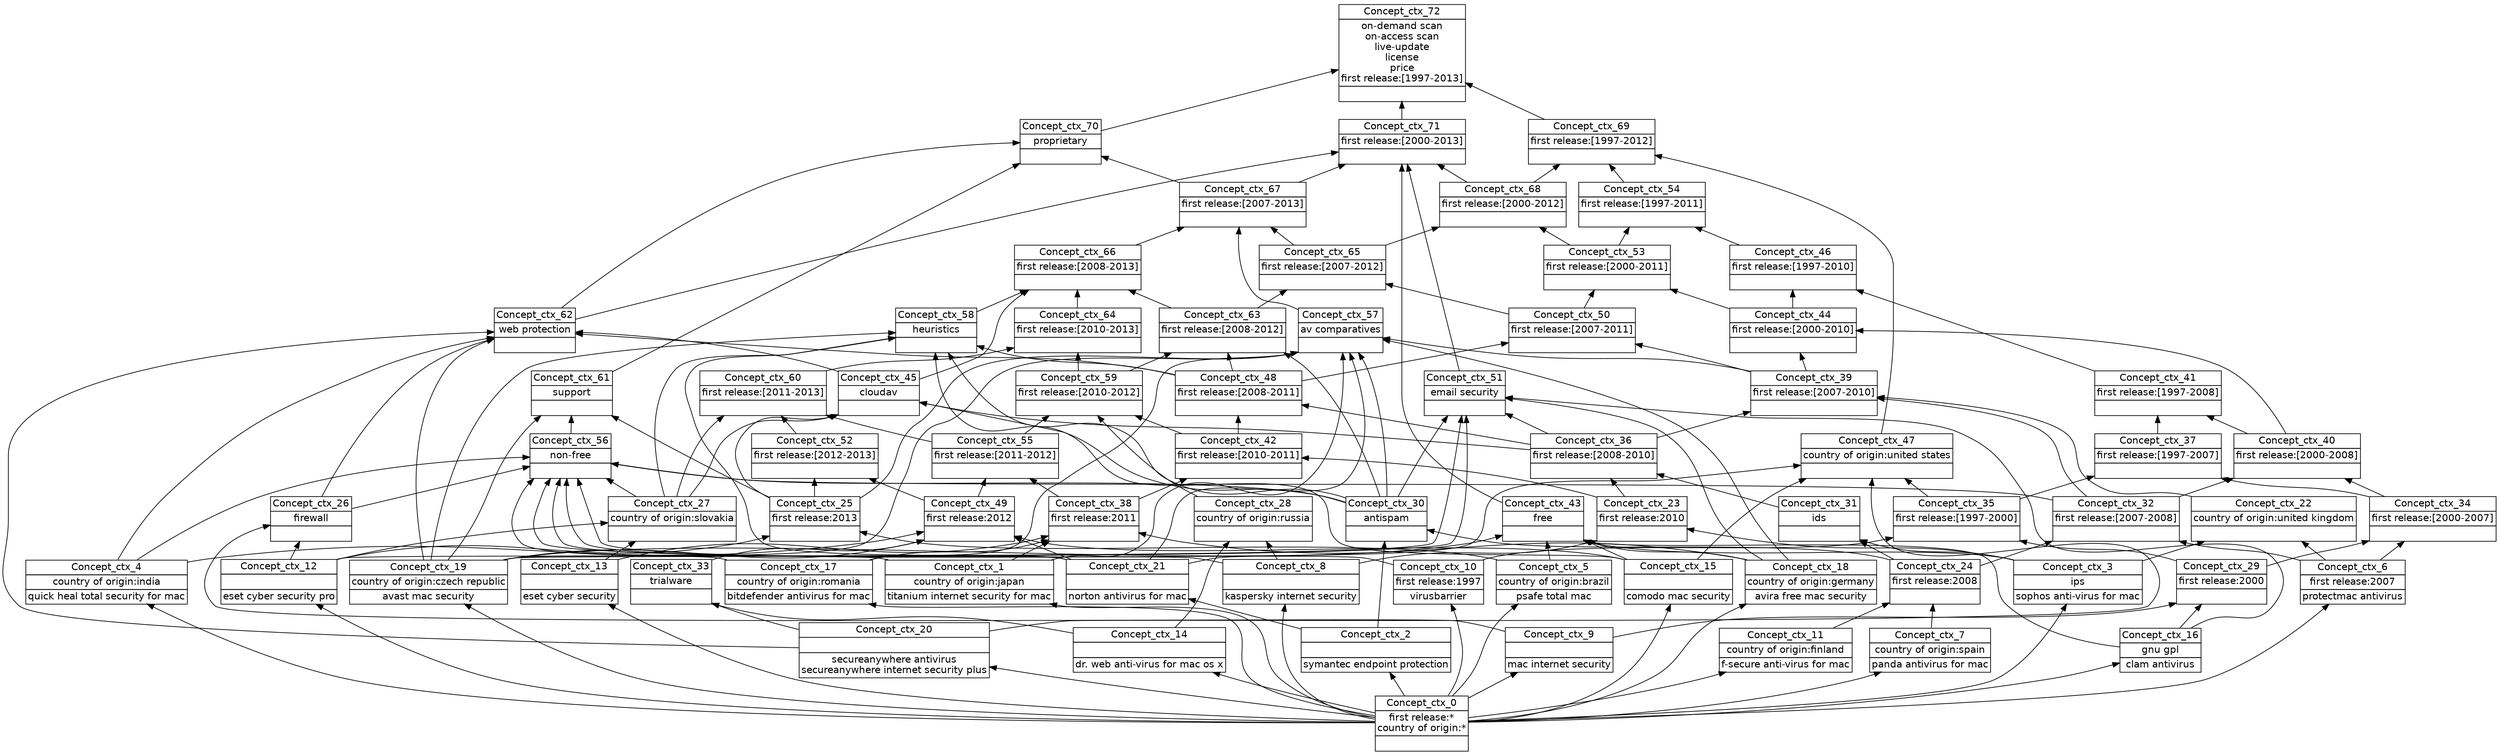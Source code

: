 digraph G { 
	rankdir=BT;
	margin=0;
	node [margin="0.03,0.03",fontname="DejaVu Sans"];
	ranksep=0.3;
	nodesep=0.2;
//graph[label="name:ctx,concept number:73,object number:22,attribute number:70"
182 [shape=none,label=<<table border="0" cellborder="1" cellspacing="0" port="p"><tr><td>Concept_ctx_0</td></tr><tr><td>first release:*<br/>country of origin:*<br/></td></tr><tr><td><br/></td></tr></table>>];
101 [shape=none,label=<<table border="0" cellborder="1" cellspacing="0" port="p"><tr><td>Concept_ctx_12</td></tr><tr><td><br/></td></tr><tr><td>eset cyber security pro<br/></td></tr></table>>];
104 [shape=none,label=<<table border="0" cellborder="1" cellspacing="0" port="p"><tr><td>Concept_ctx_3</td></tr><tr><td>ips<br/></td></tr><tr><td>sophos anti-virus for mac<br/></td></tr></table>>];
126 [shape=none,label=<<table border="0" cellborder="1" cellspacing="0" port="p"><tr><td>Concept_ctx_16</td></tr><tr><td>gnu gpl<br/></td></tr><tr><td>clam antivirus<br/></td></tr></table>>];
127 [shape=none,label=<<table border="0" cellborder="1" cellspacing="0" port="p"><tr><td>Concept_ctx_19</td></tr><tr><td>country of origin:czech republic<br/></td></tr><tr><td>avast mac security<br/></td></tr></table>>];
128 [shape=none,label=<<table border="0" cellborder="1" cellspacing="0" port="p"><tr><td>Concept_ctx_5</td></tr><tr><td>country of origin:brazil<br/></td></tr><tr><td>psafe total mac<br/></td></tr></table>>];
139 [shape=none,label=<<table border="0" cellborder="1" cellspacing="0" port="p"><tr><td>Concept_ctx_10</td></tr><tr><td>first release:1997<br/></td></tr><tr><td>virusbarrier<br/></td></tr></table>>];
140 [shape=none,label=<<table border="0" cellborder="1" cellspacing="0" port="p"><tr><td>Concept_ctx_9</td></tr><tr><td><br/></td></tr><tr><td>mac internet security<br/></td></tr></table>>];
142 [shape=none,label=<<table border="0" cellborder="1" cellspacing="0" port="p"><tr><td>Concept_ctx_6</td></tr><tr><td>first release:2007<br/></td></tr><tr><td>protectmac antivirus<br/></td></tr></table>>];
143 [shape=none,label=<<table border="0" cellborder="1" cellspacing="0" port="p"><tr><td>Concept_ctx_8</td></tr><tr><td><br/></td></tr><tr><td>kaspersky internet security<br/></td></tr></table>>];
145 [shape=none,label=<<table border="0" cellborder="1" cellspacing="0" port="p"><tr><td>Concept_ctx_18</td></tr><tr><td>country of origin:germany<br/></td></tr><tr><td>avira free mac security<br/></td></tr></table>>];
146 [shape=none,label=<<table border="0" cellborder="1" cellspacing="0" port="p"><tr><td>Concept_ctx_13</td></tr><tr><td><br/></td></tr><tr><td>eset cyber security<br/></td></tr></table>>];
149 [shape=none,label=<<table border="0" cellborder="1" cellspacing="0" port="p"><tr><td>Concept_ctx_2</td></tr><tr><td><br/></td></tr><tr><td>symantec endpoint protection<br/></td></tr></table>>];
183 [shape=none,label=<<table border="0" cellborder="1" cellspacing="0" port="p"><tr><td>Concept_ctx_17</td></tr><tr><td>country of origin:romania<br/></td></tr><tr><td>bitdefender antivirus for mac<br/></td></tr></table>>];
184 [shape=none,label=<<table border="0" cellborder="1" cellspacing="0" port="p"><tr><td>Concept_ctx_15</td></tr><tr><td><br/></td></tr><tr><td>comodo mac security<br/></td></tr></table>>];
186 [shape=none,label=<<table border="0" cellborder="1" cellspacing="0" port="p"><tr><td>Concept_ctx_14</td></tr><tr><td><br/></td></tr><tr><td>dr. web anti-virus for mac os x<br/></td></tr></table>>];
189 [shape=none,label=<<table border="0" cellborder="1" cellspacing="0" port="p"><tr><td>Concept_ctx_11</td></tr><tr><td>country of origin:finland<br/></td></tr><tr><td>f-secure anti-virus for mac<br/></td></tr></table>>];
190 [shape=none,label=<<table border="0" cellborder="1" cellspacing="0" port="p"><tr><td>Concept_ctx_7</td></tr><tr><td>country of origin:spain<br/></td></tr><tr><td>panda antivirus for mac<br/></td></tr></table>>];
192 [shape=none,label=<<table border="0" cellborder="1" cellspacing="0" port="p"><tr><td>Concept_ctx_4</td></tr><tr><td>country of origin:india<br/></td></tr><tr><td>quick heal total security for mac<br/></td></tr></table>>];
193 [shape=none,label=<<table border="0" cellborder="1" cellspacing="0" port="p"><tr><td>Concept_ctx_1</td></tr><tr><td>country of origin:japan<br/></td></tr><tr><td>titanium internet security for mac<br/></td></tr></table>>];
102 [shape=none,label=<<table border="0" cellborder="1" cellspacing="0" port="p"><tr><td>Concept_ctx_26</td></tr><tr><td>firewall<br/></td></tr><tr><td><br/></td></tr></table>>];
108 [shape=none,label=<<table border="0" cellborder="1" cellspacing="0" port="p"><tr><td>Concept_ctx_24</td></tr><tr><td>first release:2008<br/></td></tr><tr><td><br/></td></tr></table>>];
137 [shape=none,label=<<table border="0" cellborder="1" cellspacing="0" port="p"><tr><td>Concept_ctx_20</td></tr><tr><td><br/></td></tr><tr><td>secureanywhere antivirus<br/>secureanywhere internet security plus<br/></td></tr></table>>];
141 [shape=none,label=<<table border="0" cellborder="1" cellspacing="0" port="p"><tr><td>Concept_ctx_29</td></tr><tr><td>first release:2000<br/></td></tr><tr><td><br/></td></tr></table>>];
144 [shape=none,label=<<table border="0" cellborder="1" cellspacing="0" port="p"><tr><td>Concept_ctx_23</td></tr><tr><td>first release:2010<br/></td></tr><tr><td><br/></td></tr></table>>];
151 [shape=none,label=<<table border="0" cellborder="1" cellspacing="0" port="p"><tr><td>Concept_ctx_21</td></tr><tr><td><br/></td></tr><tr><td>norton antivirus for mac<br/></td></tr></table>>];
154 [shape=none,label=<<table border="0" cellborder="1" cellspacing="0" port="p"><tr><td>Concept_ctx_25</td></tr><tr><td>first release:2013<br/></td></tr><tr><td><br/></td></tr></table>>];
187 [shape=none,label=<<table border="0" cellborder="1" cellspacing="0" port="p"><tr><td>Concept_ctx_28</td></tr><tr><td>country of origin:russia<br/></td></tr><tr><td><br/></td></tr></table>>];
188 [shape=none,label=<<table border="0" cellborder="1" cellspacing="0" port="p"><tr><td>Concept_ctx_27</td></tr><tr><td>country of origin:slovakia<br/></td></tr><tr><td><br/></td></tr></table>>];
191 [shape=none,label=<<table border="0" cellborder="1" cellspacing="0" port="p"><tr><td>Concept_ctx_22</td></tr><tr><td>country of origin:united kingdom<br/></td></tr><tr><td><br/></td></tr></table>>];
103 [shape=none,label=<<table border="0" cellborder="1" cellspacing="0" port="p"><tr><td>Concept_ctx_31</td></tr><tr><td>ids<br/></td></tr><tr><td><br/></td></tr></table>>];
109 [shape=none,label=<<table border="0" cellborder="1" cellspacing="0" port="p"><tr><td>Concept_ctx_30</td></tr><tr><td>antispam<br/></td></tr><tr><td><br/></td></tr></table>>];
138 [shape=none,label=<<table border="0" cellborder="1" cellspacing="0" port="p"><tr><td>Concept_ctx_33</td></tr><tr><td>trialware<br/></td></tr><tr><td><br/></td></tr></table>>];
155 [shape=none,label=<<table border="0" cellborder="1" cellspacing="0" port="p"><tr><td>Concept_ctx_35</td></tr><tr><td>first release:[1997-2000]<br/></td></tr><tr><td><br/></td></tr></table>>];
156 [shape=none,label=<<table border="0" cellborder="1" cellspacing="0" port="p"><tr><td>Concept_ctx_34</td></tr><tr><td>first release:[2000-2007]<br/></td></tr><tr><td><br/></td></tr></table>>];
157 [shape=none,label=<<table border="0" cellborder="1" cellspacing="0" port="p"><tr><td>Concept_ctx_32</td></tr><tr><td>first release:[2007-2008]<br/></td></tr><tr><td><br/></td></tr></table>>];
148 [shape=none,label=<<table border="0" cellborder="1" cellspacing="0" port="p"><tr><td>Concept_ctx_38</td></tr><tr><td>first release:2011<br/></td></tr><tr><td><br/></td></tr></table>>];
158 [shape=none,label=<<table border="0" cellborder="1" cellspacing="0" port="p"><tr><td>Concept_ctx_36</td></tr><tr><td>first release:[2008-2010]<br/></td></tr><tr><td><br/></td></tr></table>>];
162 [shape=none,label=<<table border="0" cellborder="1" cellspacing="0" port="p"><tr><td>Concept_ctx_37</td></tr><tr><td>first release:[1997-2007]<br/></td></tr><tr><td><br/></td></tr></table>>];
163 [shape=none,label=<<table border="0" cellborder="1" cellspacing="0" port="p"><tr><td>Concept_ctx_40</td></tr><tr><td>first release:[2000-2008]<br/></td></tr><tr><td><br/></td></tr></table>>];
164 [shape=none,label=<<table border="0" cellborder="1" cellspacing="0" port="p"><tr><td>Concept_ctx_39</td></tr><tr><td>first release:[2007-2010]<br/></td></tr><tr><td><br/></td></tr></table>>];
131 [shape=none,label=<<table border="0" cellborder="1" cellspacing="0" port="p"><tr><td>Concept_ctx_43</td></tr><tr><td>free<br/></td></tr><tr><td><br/></td></tr></table>>];
159 [shape=none,label=<<table border="0" cellborder="1" cellspacing="0" port="p"><tr><td>Concept_ctx_42</td></tr><tr><td>first release:[2010-2011]<br/></td></tr><tr><td><br/></td></tr></table>>];
168 [shape=none,label=<<table border="0" cellborder="1" cellspacing="0" port="p"><tr><td>Concept_ctx_41</td></tr><tr><td>first release:[1997-2008]<br/></td></tr><tr><td><br/></td></tr></table>>];
169 [shape=none,label=<<table border="0" cellborder="1" cellspacing="0" port="p"><tr><td>Concept_ctx_44</td></tr><tr><td>first release:[2000-2010]<br/></td></tr><tr><td><br/></td></tr></table>>];
100 [shape=none,label=<<table border="0" cellborder="1" cellspacing="0" port="p"><tr><td>Concept_ctx_45</td></tr><tr><td>cloudav<br/></td></tr><tr><td><br/></td></tr></table>>];
153 [shape=none,label=<<table border="0" cellborder="1" cellspacing="0" port="p"><tr><td>Concept_ctx_49</td></tr><tr><td>first release:2012<br/></td></tr><tr><td><br/></td></tr></table>>];
165 [shape=none,label=<<table border="0" cellborder="1" cellspacing="0" port="p"><tr><td>Concept_ctx_48</td></tr><tr><td>first release:[2008-2011]<br/></td></tr><tr><td><br/></td></tr></table>>];
173 [shape=none,label=<<table border="0" cellborder="1" cellspacing="0" port="p"><tr><td>Concept_ctx_46</td></tr><tr><td>first release:[1997-2010]<br/></td></tr><tr><td><br/></td></tr></table>>];
185 [shape=none,label=<<table border="0" cellborder="1" cellspacing="0" port="p"><tr><td>Concept_ctx_47</td></tr><tr><td>country of origin:united states<br/></td></tr><tr><td><br/></td></tr></table>>];
107 [shape=none,label=<<table border="0" cellborder="1" cellspacing="0" port="p"><tr><td>Concept_ctx_51</td></tr><tr><td>email security<br/></td></tr><tr><td><br/></td></tr></table>>];
170 [shape=none,label=<<table border="0" cellborder="1" cellspacing="0" port="p"><tr><td>Concept_ctx_50</td></tr><tr><td>first release:[2007-2011]<br/></td></tr><tr><td><br/></td></tr></table>>];
161 [shape=none,label=<<table border="0" cellborder="1" cellspacing="0" port="p"><tr><td>Concept_ctx_52</td></tr><tr><td>first release:[2012-2013]<br/></td></tr><tr><td><br/></td></tr></table>>];
174 [shape=none,label=<<table border="0" cellborder="1" cellspacing="0" port="p"><tr><td>Concept_ctx_53</td></tr><tr><td>first release:[2000-2011]<br/></td></tr><tr><td><br/></td></tr></table>>];
160 [shape=none,label=<<table border="0" cellborder="1" cellspacing="0" port="p"><tr><td>Concept_ctx_55</td></tr><tr><td>first release:[2011-2012]<br/></td></tr><tr><td><br/></td></tr></table>>];
177 [shape=none,label=<<table border="0" cellborder="1" cellspacing="0" port="p"><tr><td>Concept_ctx_54</td></tr><tr><td>first release:[1997-2011]<br/></td></tr><tr><td><br/></td></tr></table>>];
124 [shape=none,label=<<table border="0" cellborder="1" cellspacing="0" port="p"><tr><td>Concept_ctx_57</td></tr><tr><td>av comparatives<br/></td></tr><tr><td><br/></td></tr></table>>];
136 [shape=none,label=<<table border="0" cellborder="1" cellspacing="0" port="p"><tr><td>Concept_ctx_56</td></tr><tr><td>non-free<br/></td></tr><tr><td><br/></td></tr></table>>];
98 [shape=none,label=<<table border="0" cellborder="1" cellspacing="0" port="p"><tr><td>Concept_ctx_58</td></tr><tr><td>heuristics<br/></td></tr><tr><td><br/></td></tr></table>>];
166 [shape=none,label=<<table border="0" cellborder="1" cellspacing="0" port="p"><tr><td>Concept_ctx_59</td></tr><tr><td>first release:[2010-2012]<br/></td></tr><tr><td><br/></td></tr></table>>];
167 [shape=none,label=<<table border="0" cellborder="1" cellspacing="0" port="p"><tr><td>Concept_ctx_60</td></tr><tr><td>first release:[2011-2013]<br/></td></tr><tr><td><br/></td></tr></table>>];
119 [shape=none,label=<<table border="0" cellborder="1" cellspacing="0" port="p"><tr><td>Concept_ctx_61</td></tr><tr><td>support<br/></td></tr><tr><td><br/></td></tr></table>>];
111 [shape=none,label=<<table border="0" cellborder="1" cellspacing="0" port="p"><tr><td>Concept_ctx_62</td></tr><tr><td>web protection<br/></td></tr><tr><td><br/></td></tr></table>>];
171 [shape=none,label=<<table border="0" cellborder="1" cellspacing="0" port="p"><tr><td>Concept_ctx_63</td></tr><tr><td>first release:[2008-2012]<br/></td></tr><tr><td><br/></td></tr></table>>];
172 [shape=none,label=<<table border="0" cellborder="1" cellspacing="0" port="p"><tr><td>Concept_ctx_64</td></tr><tr><td>first release:[2010-2013]<br/></td></tr><tr><td><br/></td></tr></table>>];
175 [shape=none,label=<<table border="0" cellborder="1" cellspacing="0" port="p"><tr><td>Concept_ctx_65</td></tr><tr><td>first release:[2007-2012]<br/></td></tr><tr><td><br/></td></tr></table>>];
176 [shape=none,label=<<table border="0" cellborder="1" cellspacing="0" port="p"><tr><td>Concept_ctx_66</td></tr><tr><td>first release:[2008-2013]<br/></td></tr><tr><td><br/></td></tr></table>>];
178 [shape=none,label=<<table border="0" cellborder="1" cellspacing="0" port="p"><tr><td>Concept_ctx_68</td></tr><tr><td>first release:[2000-2012]<br/></td></tr><tr><td><br/></td></tr></table>>];
179 [shape=none,label=<<table border="0" cellborder="1" cellspacing="0" port="p"><tr><td>Concept_ctx_67</td></tr><tr><td>first release:[2007-2013]<br/></td></tr><tr><td><br/></td></tr></table>>];
180 [shape=none,label=<<table border="0" cellborder="1" cellspacing="0" port="p"><tr><td>Concept_ctx_69</td></tr><tr><td>first release:[1997-2012]<br/></td></tr><tr><td><br/></td></tr></table>>];
125 [shape=none,label=<<table border="0" cellborder="1" cellspacing="0" port="p"><tr><td>Concept_ctx_70</td></tr><tr><td>proprietary<br/></td></tr><tr><td><br/></td></tr></table>>];
181 [shape=none,label=<<table border="0" cellborder="1" cellspacing="0" port="p"><tr><td>Concept_ctx_71</td></tr><tr><td>first release:[2000-2013]<br/></td></tr><tr><td><br/></td></tr></table>>];
97 [shape=none,label=<<table border="0" cellborder="1" cellspacing="0" port="p"><tr><td>Concept_ctx_72</td></tr><tr><td>on-demand scan<br/>on-access scan<br/>live-update<br/>license<br/>price<br/>first release:[1997-2013]<br/></td></tr><tr><td><br/></td></tr></table>>];
	182:p -> 101:p
	182:p -> 104:p
	182:p -> 126:p
	182:p -> 127:p
	182:p -> 128:p
	182:p -> 139:p
	182:p -> 140:p
	182:p -> 142:p
	182:p -> 143:p
	182:p -> 145:p
	182:p -> 146:p
	182:p -> 149:p
	182:p -> 183:p
	182:p -> 184:p
	182:p -> 186:p
	182:p -> 189:p
	182:p -> 190:p
	182:p -> 192:p
	182:p -> 193:p
	101:p -> 102:p
	140:p -> 102:p
	190:p -> 108:p
	189:p -> 108:p
	182:p -> 137:p
	126:p -> 141:p
	140:p -> 141:p
	143:p -> 144:p
	104:p -> 144:p
	149:p -> 151:p
	101:p -> 154:p
	128:p -> 154:p
	143:p -> 187:p
	186:p -> 187:p
	101:p -> 188:p
	146:p -> 188:p
	142:p -> 191:p
	104:p -> 191:p
	104:p -> 103:p
	108:p -> 103:p
	149:p -> 109:p
	108:p -> 109:p
	137:p -> 138:p
	186:p -> 138:p
	139:p -> 155:p
	141:p -> 155:p
	142:p -> 156:p
	141:p -> 156:p
	142:p -> 157:p
	108:p -> 157:p
	145:p -> 148:p
	193:p -> 148:p
	146:p -> 148:p
	183:p -> 148:p
	144:p -> 158:p
	103:p -> 158:p
	155:p -> 162:p
	156:p -> 162:p
	157:p -> 163:p
	156:p -> 163:p
	157:p -> 164:p
	158:p -> 164:p
	191:p -> 164:p
	145:p -> 131:p
	128:p -> 131:p
	184:p -> 131:p
	127:p -> 131:p
	126:p -> 131:p
	104:p -> 131:p
	144:p -> 159:p
	148:p -> 159:p
	163:p -> 168:p
	162:p -> 168:p
	164:p -> 169:p
	163:p -> 169:p
	154:p -> 100:p
	188:p -> 100:p
	109:p -> 100:p
	158:p -> 100:p
	192:p -> 153:p
	138:p -> 153:p
	184:p -> 153:p
	127:p -> 153:p
	151:p -> 153:p
	159:p -> 165:p
	158:p -> 165:p
	168:p -> 173:p
	169:p -> 173:p
	155:p -> 185:p
	137:p -> 185:p
	184:p -> 185:p
	151:p -> 185:p
	145:p -> 107:p
	101:p -> 107:p
	127:p -> 107:p
	126:p -> 107:p
	109:p -> 107:p
	158:p -> 107:p
	165:p -> 170:p
	164:p -> 170:p
	154:p -> 161:p
	153:p -> 161:p
	170:p -> 174:p
	169:p -> 174:p
	148:p -> 160:p
	153:p -> 160:p
	173:p -> 177:p
	174:p -> 177:p
	154:p -> 124:p
	145:p -> 124:p
	193:p -> 124:p
	127:p -> 124:p
	183:p -> 124:p
	151:p -> 124:p
	164:p -> 124:p
	109:p -> 124:p
	157:p -> 136:p
	188:p -> 136:p
	192:p -> 136:p
	193:p -> 136:p
	143:p -> 136:p
	102:p -> 136:p
	183:p -> 136:p
	151:p -> 136:p
	109:p -> 136:p
	139:p -> 136:p
	188:p -> 98:p
	184:p -> 98:p
	165:p -> 98:p
	127:p -> 98:p
	151:p -> 98:p
	109:p -> 98:p
	159:p -> 166:p
	187:p -> 166:p
	160:p -> 166:p
	188:p -> 167:p
	161:p -> 167:p
	160:p -> 167:p
	154:p -> 119:p
	136:p -> 119:p
	127:p -> 119:p
	192:p -> 111:p
	100:p -> 111:p
	137:p -> 111:p
	127:p -> 111:p
	102:p -> 111:p
	165:p -> 111:p
	165:p -> 171:p
	109:p -> 171:p
	166:p -> 171:p
	167:p -> 172:p
	166:p -> 172:p
	171:p -> 175:p
	170:p -> 175:p
	98:p -> 176:p
	100:p -> 176:p
	172:p -> 176:p
	171:p -> 176:p
	175:p -> 178:p
	174:p -> 178:p
	176:p -> 179:p
	175:p -> 179:p
	124:p -> 179:p
	177:p -> 180:p
	185:p -> 180:p
	178:p -> 180:p
	119:p -> 125:p
	111:p -> 125:p
	179:p -> 125:p
	179:p -> 181:p
	111:p -> 181:p
	107:p -> 181:p
	131:p -> 181:p
	178:p -> 181:p
	125:p -> 97:p
	180:p -> 97:p
	181:p -> 97:p
}